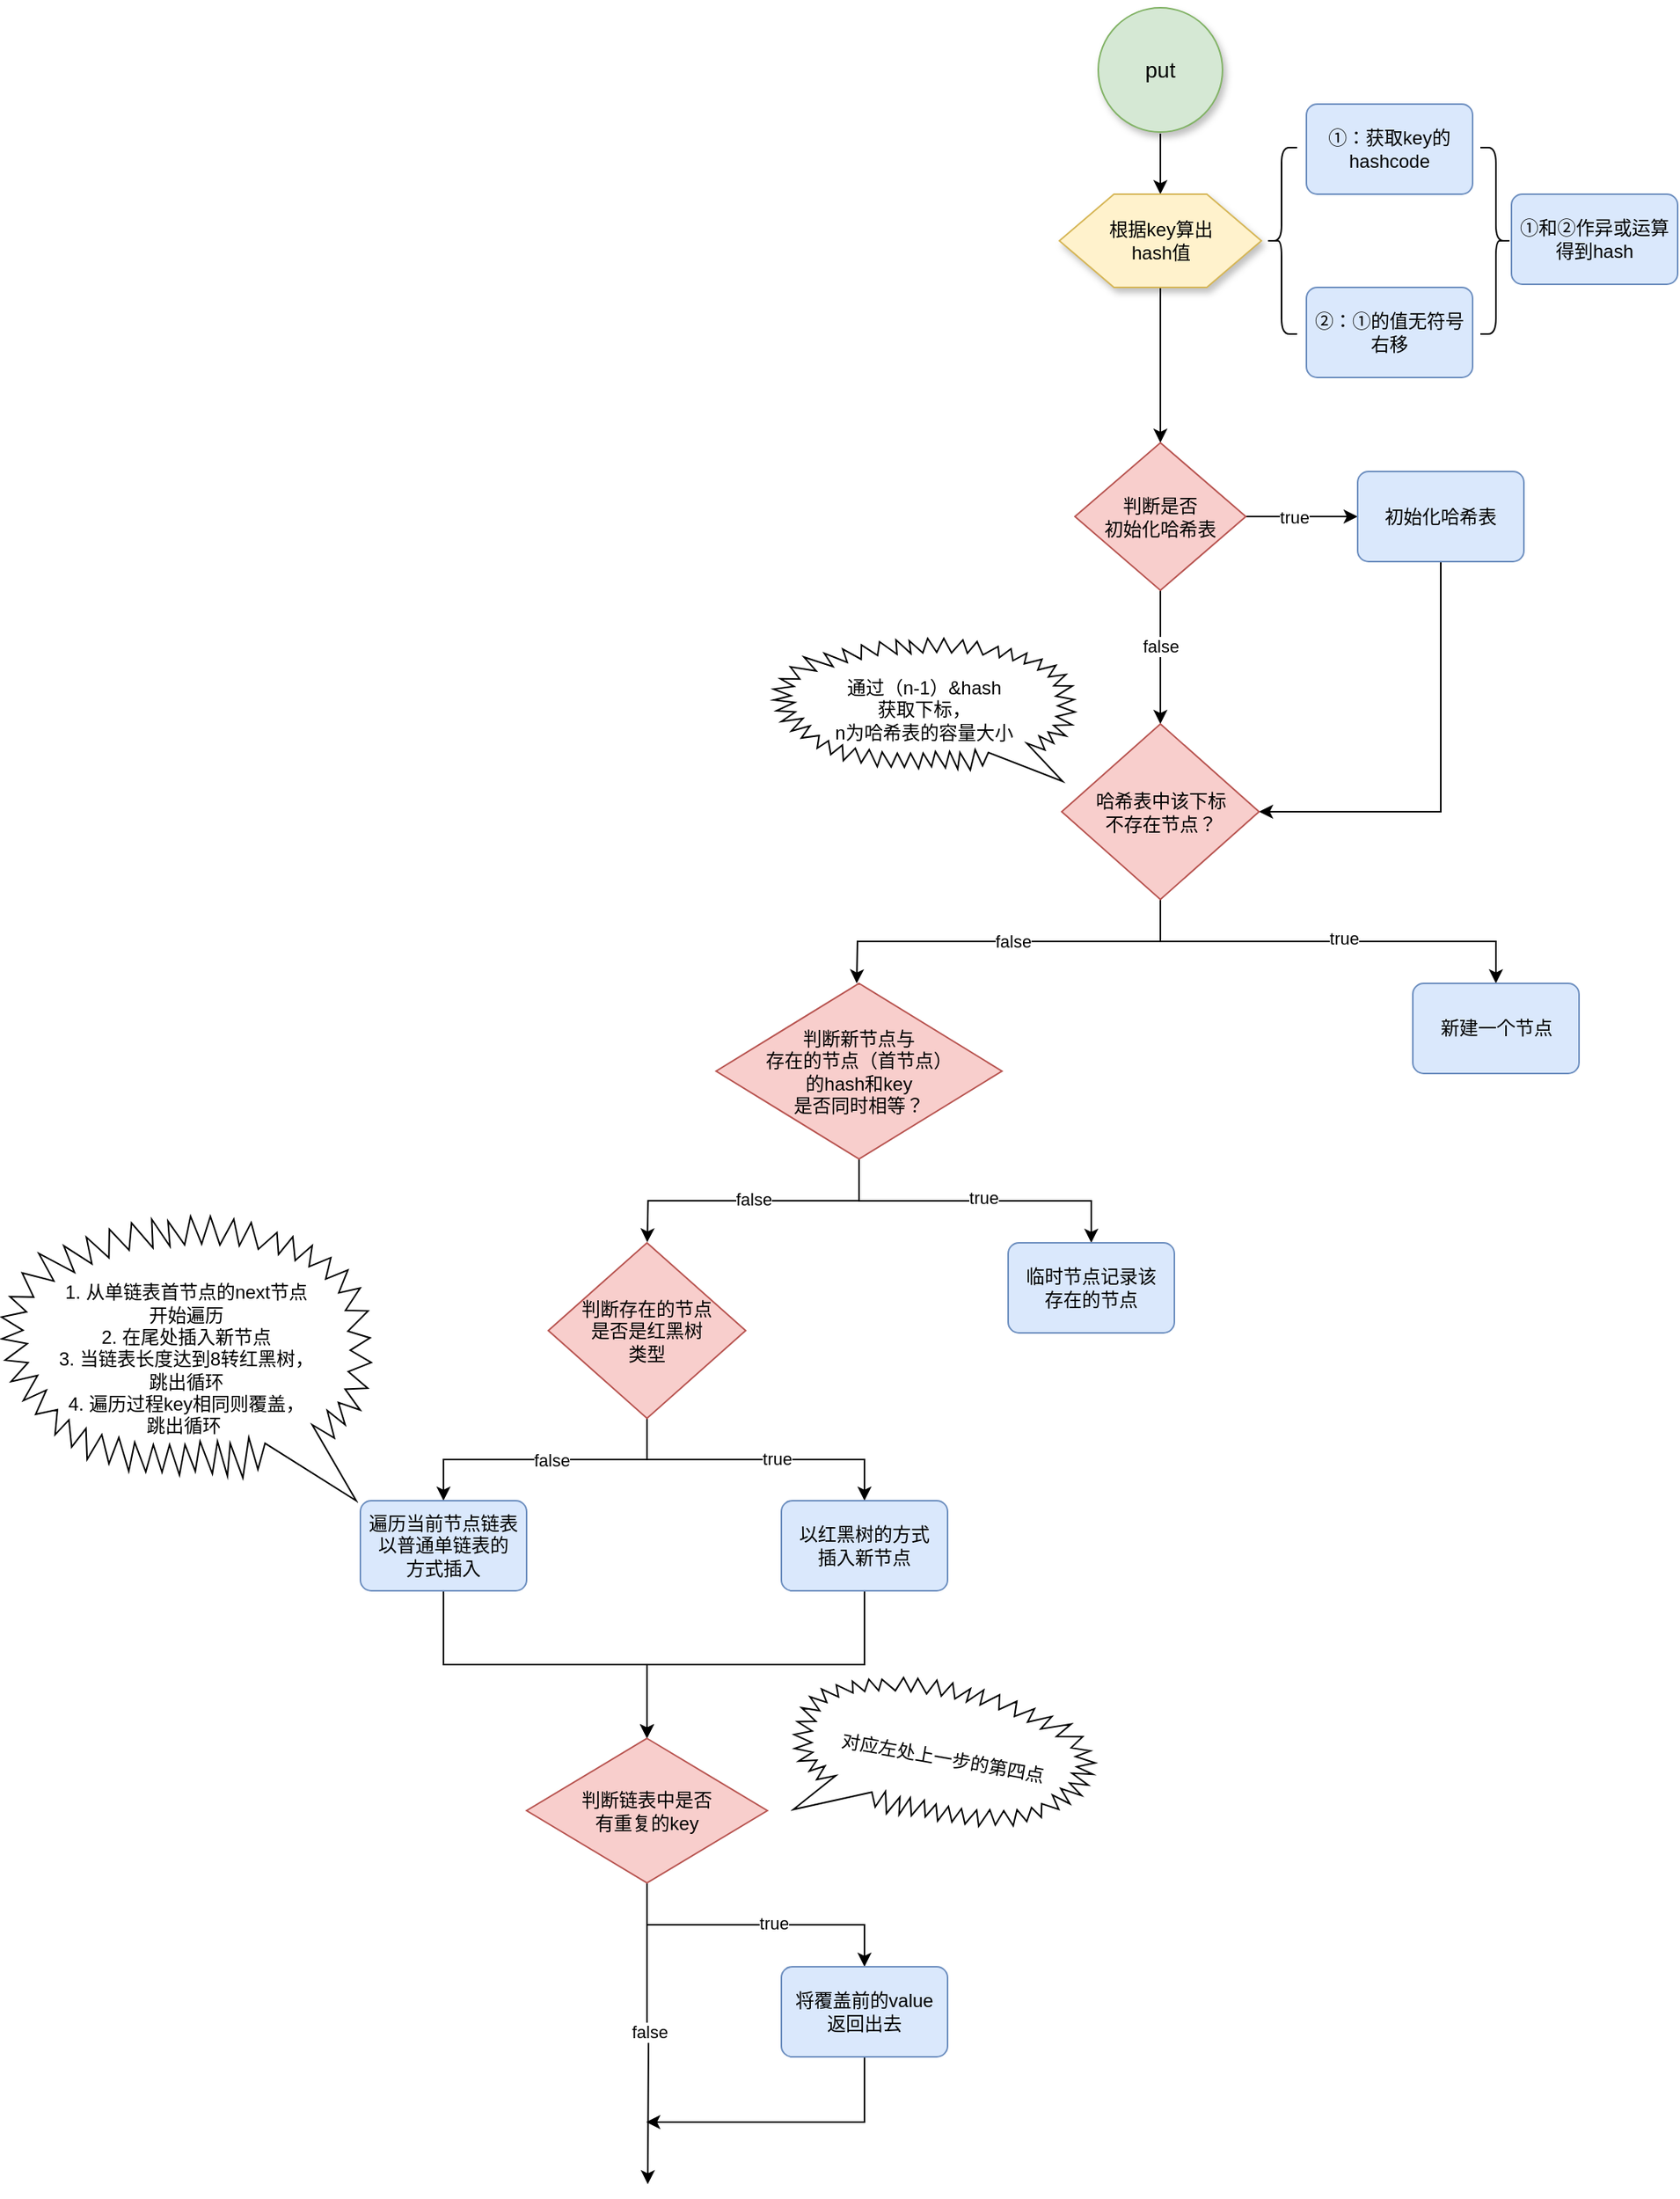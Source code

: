 <mxfile version="15.9.6" type="github">
  <diagram id="UgWwUjzvCQ6DFLD37Q7z" name="第 1 页">
    <mxGraphModel dx="1438" dy="579" grid="0" gridSize="10" guides="1" tooltips="1" connect="1" arrows="1" fold="1" page="0" pageScale="1" pageWidth="827" pageHeight="1169" math="0" shadow="0">
      <root>
        <mxCell id="0" />
        <mxCell id="1" parent="0" />
        <mxCell id="teVdkq-L4--7aLtD-7wO-7" value="" style="edgeStyle=orthogonalEdgeStyle;rounded=0;orthogonalLoop=1;jettySize=auto;html=1;fontSize=12;fontColor=#000000;strokeColor=#000000;" edge="1" parent="1" source="teVdkq-L4--7aLtD-7wO-1" target="teVdkq-L4--7aLtD-7wO-6">
          <mxGeometry relative="1" as="geometry" />
        </mxCell>
        <mxCell id="teVdkq-L4--7aLtD-7wO-1" value="&lt;font style=&quot;font-size: 14px;&quot;&gt;put&lt;/font&gt;" style="strokeWidth=1;html=1;shape=mxgraph.flowchart.start_2;whiteSpace=wrap;labelBorderColor=none;strokeColor=#82b366;perimeterSpacing=1;fillColor=#d5e8d4;shadow=1;fontSize=14;" vertex="1" parent="1">
          <mxGeometry x="400" y="40" width="80" height="80" as="geometry" />
        </mxCell>
        <mxCell id="teVdkq-L4--7aLtD-7wO-28" value="" style="edgeStyle=orthogonalEdgeStyle;rounded=0;orthogonalLoop=1;jettySize=auto;html=1;" edge="1" parent="1" source="teVdkq-L4--7aLtD-7wO-6" target="teVdkq-L4--7aLtD-7wO-17">
          <mxGeometry relative="1" as="geometry" />
        </mxCell>
        <mxCell id="teVdkq-L4--7aLtD-7wO-6" value="根据key算出&lt;br&gt;hash值" style="verticalLabelPosition=middle;verticalAlign=middle;html=1;shape=hexagon;perimeter=hexagonPerimeter2;arcSize=6;size=0.27;shadow=1;labelBorderColor=none;fontSize=12;strokeColor=#d6b656;strokeWidth=1;labelPosition=center;align=center;fillColor=#fff2cc;" vertex="1" parent="1">
          <mxGeometry x="375" y="160" width="130" height="60" as="geometry" />
        </mxCell>
        <mxCell id="teVdkq-L4--7aLtD-7wO-9" value="" style="shape=curlyBracket;whiteSpace=wrap;html=1;rounded=1;" vertex="1" parent="1">
          <mxGeometry x="508" y="130" width="20" height="120" as="geometry" />
        </mxCell>
        <mxCell id="teVdkq-L4--7aLtD-7wO-11" value="①：获取key的hashcode" style="rounded=1;whiteSpace=wrap;html=1;absoluteArcSize=1;arcSize=14;strokeWidth=1;fillColor=#dae8fc;strokeColor=#6c8ebf;" vertex="1" parent="1">
          <mxGeometry x="534" y="102" width="107" height="58" as="geometry" />
        </mxCell>
        <mxCell id="teVdkq-L4--7aLtD-7wO-12" value="②：①的值无符号右移" style="rounded=1;whiteSpace=wrap;html=1;absoluteArcSize=1;arcSize=14;strokeWidth=1;fillColor=#dae8fc;strokeColor=#6c8ebf;" vertex="1" parent="1">
          <mxGeometry x="534" y="220" width="107" height="58" as="geometry" />
        </mxCell>
        <mxCell id="teVdkq-L4--7aLtD-7wO-13" value="" style="shape=curlyBracket;whiteSpace=wrap;html=1;rounded=1;flipH=1;strokeWidth=1;" vertex="1" parent="1">
          <mxGeometry x="646" y="130" width="20" height="120" as="geometry" />
        </mxCell>
        <mxCell id="teVdkq-L4--7aLtD-7wO-14" value="①和②作异或运算得到hash" style="rounded=1;whiteSpace=wrap;html=1;absoluteArcSize=1;arcSize=14;strokeWidth=1;fillColor=#dae8fc;strokeColor=#6c8ebf;" vertex="1" parent="1">
          <mxGeometry x="666" y="160" width="107" height="58" as="geometry" />
        </mxCell>
        <mxCell id="teVdkq-L4--7aLtD-7wO-19" style="edgeStyle=orthogonalEdgeStyle;rounded=0;orthogonalLoop=1;jettySize=auto;html=1;exitX=1;exitY=0.5;exitDx=0;exitDy=0;exitPerimeter=0;entryX=0;entryY=0.5;entryDx=0;entryDy=0;" edge="1" parent="1" source="teVdkq-L4--7aLtD-7wO-17" target="teVdkq-L4--7aLtD-7wO-18">
          <mxGeometry relative="1" as="geometry" />
        </mxCell>
        <mxCell id="teVdkq-L4--7aLtD-7wO-21" value="true" style="edgeLabel;html=1;align=center;verticalAlign=middle;resizable=0;points=[];" vertex="1" connectable="0" parent="teVdkq-L4--7aLtD-7wO-19">
          <mxGeometry x="0.306" relative="1" as="geometry">
            <mxPoint x="-16" as="offset" />
          </mxGeometry>
        </mxCell>
        <mxCell id="teVdkq-L4--7aLtD-7wO-31" value="" style="edgeStyle=orthogonalEdgeStyle;rounded=0;orthogonalLoop=1;jettySize=auto;html=1;" edge="1" parent="1" source="teVdkq-L4--7aLtD-7wO-17" target="teVdkq-L4--7aLtD-7wO-30">
          <mxGeometry relative="1" as="geometry" />
        </mxCell>
        <mxCell id="teVdkq-L4--7aLtD-7wO-32" value="false" style="edgeLabel;html=1;align=center;verticalAlign=middle;resizable=0;points=[];" vertex="1" connectable="0" parent="teVdkq-L4--7aLtD-7wO-31">
          <mxGeometry x="0.283" y="-2" relative="1" as="geometry">
            <mxPoint x="2" y="-19" as="offset" />
          </mxGeometry>
        </mxCell>
        <mxCell id="teVdkq-L4--7aLtD-7wO-17" value="判断是否&lt;br&gt;初始化哈希表" style="strokeWidth=1;html=1;shape=mxgraph.flowchart.decision;whiteSpace=wrap;fillColor=#f8cecc;strokeColor=#b85450;" vertex="1" parent="1">
          <mxGeometry x="385" y="320" width="110" height="95" as="geometry" />
        </mxCell>
        <mxCell id="teVdkq-L4--7aLtD-7wO-33" style="edgeStyle=orthogonalEdgeStyle;rounded=0;orthogonalLoop=1;jettySize=auto;html=1;exitX=0.5;exitY=1;exitDx=0;exitDy=0;entryX=1;entryY=0.5;entryDx=0;entryDy=0;entryPerimeter=0;" edge="1" parent="1" source="teVdkq-L4--7aLtD-7wO-18" target="teVdkq-L4--7aLtD-7wO-30">
          <mxGeometry relative="1" as="geometry" />
        </mxCell>
        <mxCell id="teVdkq-L4--7aLtD-7wO-18" value="初始化哈希表" style="rounded=1;whiteSpace=wrap;html=1;absoluteArcSize=1;arcSize=14;strokeWidth=1;fillColor=#dae8fc;strokeColor=#6c8ebf;" vertex="1" parent="1">
          <mxGeometry x="567" y="338.5" width="107" height="58" as="geometry" />
        </mxCell>
        <mxCell id="teVdkq-L4--7aLtD-7wO-54" style="edgeStyle=orthogonalEdgeStyle;rounded=0;orthogonalLoop=1;jettySize=auto;html=1;exitX=0.5;exitY=1;exitDx=0;exitDy=0;exitPerimeter=0;entryX=0.5;entryY=0;entryDx=0;entryDy=0;strokeColor=#000000;" edge="1" parent="1" source="teVdkq-L4--7aLtD-7wO-30" target="teVdkq-L4--7aLtD-7wO-44">
          <mxGeometry relative="1" as="geometry" />
        </mxCell>
        <mxCell id="teVdkq-L4--7aLtD-7wO-61" value="true" style="edgeLabel;html=1;align=center;verticalAlign=middle;resizable=0;points=[];" vertex="1" connectable="0" parent="teVdkq-L4--7aLtD-7wO-54">
          <mxGeometry x="0.074" y="2" relative="1" as="geometry">
            <mxPoint as="offset" />
          </mxGeometry>
        </mxCell>
        <mxCell id="teVdkq-L4--7aLtD-7wO-67" style="edgeStyle=orthogonalEdgeStyle;rounded=0;orthogonalLoop=1;jettySize=auto;html=1;exitX=0.5;exitY=1;exitDx=0;exitDy=0;exitPerimeter=0;entryX=0.5;entryY=0;entryDx=0;entryDy=0;strokeColor=#000000;" edge="1" parent="1" source="teVdkq-L4--7aLtD-7wO-30">
          <mxGeometry relative="1" as="geometry">
            <mxPoint x="244.5" y="668" as="targetPoint" />
          </mxGeometry>
        </mxCell>
        <mxCell id="teVdkq-L4--7aLtD-7wO-68" value="false" style="edgeLabel;html=1;align=center;verticalAlign=middle;resizable=0;points=[];" vertex="1" connectable="0" parent="teVdkq-L4--7aLtD-7wO-67">
          <mxGeometry x="-0.157" relative="1" as="geometry">
            <mxPoint x="-17" as="offset" />
          </mxGeometry>
        </mxCell>
        <mxCell id="teVdkq-L4--7aLtD-7wO-30" value="哈希表中该下标&lt;br&gt;不存在节点？" style="strokeWidth=1;html=1;shape=mxgraph.flowchart.decision;whiteSpace=wrap;fillColor=#f8cecc;strokeColor=#b85450;" vertex="1" parent="1">
          <mxGeometry x="376.5" y="501" width="127" height="113" as="geometry" />
        </mxCell>
        <mxCell id="teVdkq-L4--7aLtD-7wO-42" value="通过（n-1）&amp;amp;hash&lt;br&gt;获取下标，&lt;br&gt;n为哈希表的容量大小" style="whiteSpace=wrap;html=1;shape=mxgraph.basic.loud_callout;strokeWidth=1;flipH=1;" vertex="1" parent="1">
          <mxGeometry x="191" y="446" width="194" height="92" as="geometry" />
        </mxCell>
        <mxCell id="teVdkq-L4--7aLtD-7wO-44" value="新建一个节点" style="rounded=1;whiteSpace=wrap;html=1;absoluteArcSize=1;arcSize=14;strokeWidth=1;fillColor=#dae8fc;strokeColor=#6c8ebf;" vertex="1" parent="1">
          <mxGeometry x="602.5" y="668" width="107" height="58" as="geometry" />
        </mxCell>
        <mxCell id="teVdkq-L4--7aLtD-7wO-71" style="edgeStyle=orthogonalEdgeStyle;rounded=0;orthogonalLoop=1;jettySize=auto;html=1;exitX=0.5;exitY=1;exitDx=0;exitDy=0;exitPerimeter=0;entryX=0.5;entryY=0;entryDx=0;entryDy=0;strokeColor=#000000;" edge="1" parent="1" source="teVdkq-L4--7aLtD-7wO-69" target="teVdkq-L4--7aLtD-7wO-70">
          <mxGeometry relative="1" as="geometry" />
        </mxCell>
        <mxCell id="teVdkq-L4--7aLtD-7wO-72" value="true" style="edgeLabel;html=1;align=center;verticalAlign=middle;resizable=0;points=[];" vertex="1" connectable="0" parent="teVdkq-L4--7aLtD-7wO-71">
          <mxGeometry x="0.109" y="4" relative="1" as="geometry">
            <mxPoint x="-6" y="2" as="offset" />
          </mxGeometry>
        </mxCell>
        <mxCell id="teVdkq-L4--7aLtD-7wO-73" style="edgeStyle=orthogonalEdgeStyle;rounded=0;orthogonalLoop=1;jettySize=auto;html=1;exitX=0.5;exitY=1;exitDx=0;exitDy=0;exitPerimeter=0;strokeColor=#000000;" edge="1" parent="1" source="teVdkq-L4--7aLtD-7wO-69">
          <mxGeometry relative="1" as="geometry">
            <mxPoint x="109.667" y="834.667" as="targetPoint" />
          </mxGeometry>
        </mxCell>
        <mxCell id="teVdkq-L4--7aLtD-7wO-74" value="false" style="edgeLabel;html=1;align=center;verticalAlign=middle;resizable=0;points=[];" vertex="1" connectable="0" parent="teVdkq-L4--7aLtD-7wO-73">
          <mxGeometry x="-0.077" y="1" relative="1" as="geometry">
            <mxPoint x="-8" y="-2" as="offset" />
          </mxGeometry>
        </mxCell>
        <mxCell id="teVdkq-L4--7aLtD-7wO-69" value="判断新节点与&lt;br&gt;存在的节点（首节点）&lt;br&gt;的hash和key&lt;br&gt;是否同时相等？" style="strokeWidth=1;html=1;shape=mxgraph.flowchart.decision;whiteSpace=wrap;fillColor=#f8cecc;strokeColor=#b85450;" vertex="1" parent="1">
          <mxGeometry x="154" y="668" width="184" height="113" as="geometry" />
        </mxCell>
        <mxCell id="teVdkq-L4--7aLtD-7wO-70" value="临时节点记录该&lt;br&gt;存在的节点" style="rounded=1;whiteSpace=wrap;html=1;absoluteArcSize=1;arcSize=14;strokeWidth=1;fillColor=#dae8fc;strokeColor=#6c8ebf;" vertex="1" parent="1">
          <mxGeometry x="342" y="835" width="107" height="58" as="geometry" />
        </mxCell>
        <mxCell id="teVdkq-L4--7aLtD-7wO-79" style="edgeStyle=orthogonalEdgeStyle;rounded=0;orthogonalLoop=1;jettySize=auto;html=1;exitX=0.5;exitY=1;exitDx=0;exitDy=0;exitPerimeter=0;entryX=0.5;entryY=0;entryDx=0;entryDy=0;strokeColor=#000000;" edge="1" parent="1" source="teVdkq-L4--7aLtD-7wO-76" target="teVdkq-L4--7aLtD-7wO-78">
          <mxGeometry relative="1" as="geometry" />
        </mxCell>
        <mxCell id="teVdkq-L4--7aLtD-7wO-80" value="true" style="edgeLabel;html=1;align=center;verticalAlign=middle;resizable=0;points=[];" vertex="1" connectable="0" parent="teVdkq-L4--7aLtD-7wO-79">
          <mxGeometry x="0.142" y="1" relative="1" as="geometry">
            <mxPoint as="offset" />
          </mxGeometry>
        </mxCell>
        <mxCell id="teVdkq-L4--7aLtD-7wO-82" style="edgeStyle=orthogonalEdgeStyle;rounded=0;orthogonalLoop=1;jettySize=auto;html=1;exitX=0.5;exitY=1;exitDx=0;exitDy=0;exitPerimeter=0;strokeColor=#000000;" edge="1" parent="1" source="teVdkq-L4--7aLtD-7wO-76" target="teVdkq-L4--7aLtD-7wO-81">
          <mxGeometry relative="1" as="geometry" />
        </mxCell>
        <mxCell id="teVdkq-L4--7aLtD-7wO-83" value="false" style="edgeLabel;html=1;align=center;verticalAlign=middle;resizable=0;points=[];" vertex="1" connectable="0" parent="teVdkq-L4--7aLtD-7wO-82">
          <mxGeometry x="-0.198" y="1" relative="1" as="geometry">
            <mxPoint x="-14" y="-1" as="offset" />
          </mxGeometry>
        </mxCell>
        <mxCell id="teVdkq-L4--7aLtD-7wO-76" value="判断存在的节点&lt;br&gt;是否是红黑树&lt;br&gt;类型" style="strokeWidth=1;html=1;shape=mxgraph.flowchart.decision;whiteSpace=wrap;fillColor=#f8cecc;strokeColor=#b85450;" vertex="1" parent="1">
          <mxGeometry x="46" y="835" width="127" height="113" as="geometry" />
        </mxCell>
        <mxCell id="teVdkq-L4--7aLtD-7wO-87" style="edgeStyle=orthogonalEdgeStyle;rounded=0;orthogonalLoop=1;jettySize=auto;html=1;exitX=0.5;exitY=1;exitDx=0;exitDy=0;entryX=0.5;entryY=0;entryDx=0;entryDy=0;entryPerimeter=0;strokeColor=#000000;" edge="1" parent="1" source="teVdkq-L4--7aLtD-7wO-78" target="teVdkq-L4--7aLtD-7wO-85">
          <mxGeometry relative="1" as="geometry" />
        </mxCell>
        <mxCell id="teVdkq-L4--7aLtD-7wO-78" value="以红黑树的方式&lt;br&gt;插入新节点" style="rounded=1;whiteSpace=wrap;html=1;absoluteArcSize=1;arcSize=14;strokeWidth=1;fillColor=#dae8fc;strokeColor=#6c8ebf;" vertex="1" parent="1">
          <mxGeometry x="196" y="1001" width="107" height="58" as="geometry" />
        </mxCell>
        <mxCell id="teVdkq-L4--7aLtD-7wO-86" style="edgeStyle=orthogonalEdgeStyle;rounded=0;orthogonalLoop=1;jettySize=auto;html=1;exitX=0.5;exitY=1;exitDx=0;exitDy=0;entryX=0.5;entryY=0;entryDx=0;entryDy=0;entryPerimeter=0;strokeColor=#000000;" edge="1" parent="1" source="teVdkq-L4--7aLtD-7wO-81" target="teVdkq-L4--7aLtD-7wO-85">
          <mxGeometry relative="1" as="geometry" />
        </mxCell>
        <mxCell id="teVdkq-L4--7aLtD-7wO-81" value="遍历当前节点链表&lt;br&gt;以普通单链表的&lt;br&gt;方式插入" style="rounded=1;whiteSpace=wrap;html=1;absoluteArcSize=1;arcSize=14;strokeWidth=1;fillColor=#dae8fc;strokeColor=#6c8ebf;" vertex="1" parent="1">
          <mxGeometry x="-75" y="1001" width="107" height="58" as="geometry" />
        </mxCell>
        <mxCell id="teVdkq-L4--7aLtD-7wO-84" value="1. 从单链表首节点的next节点&lt;br&gt;开始遍历&lt;br&gt;2.&amp;nbsp;在尾处插入新节点&lt;br&gt;3.&amp;nbsp;当链表长度达到8转红黑树，&lt;br&gt;跳出循环&lt;br&gt;4.&amp;nbsp;遍历过程key相同则覆盖，&lt;br&gt;跳出循环&amp;nbsp;" style="whiteSpace=wrap;html=1;shape=mxgraph.basic.loud_callout;strokeWidth=1;flipH=1;align=center;" vertex="1" parent="1">
          <mxGeometry x="-306" y="818" width="238" height="183" as="geometry" />
        </mxCell>
        <mxCell id="teVdkq-L4--7aLtD-7wO-90" style="edgeStyle=orthogonalEdgeStyle;rounded=0;orthogonalLoop=1;jettySize=auto;html=1;exitX=0.5;exitY=1;exitDx=0;exitDy=0;exitPerimeter=0;strokeColor=#000000;" edge="1" parent="1" source="teVdkq-L4--7aLtD-7wO-85" target="teVdkq-L4--7aLtD-7wO-89">
          <mxGeometry relative="1" as="geometry" />
        </mxCell>
        <mxCell id="teVdkq-L4--7aLtD-7wO-91" value="true" style="edgeLabel;html=1;align=center;verticalAlign=middle;resizable=0;points=[];" vertex="1" connectable="0" parent="teVdkq-L4--7aLtD-7wO-90">
          <mxGeometry x="0.114" y="1" relative="1" as="geometry">
            <mxPoint as="offset" />
          </mxGeometry>
        </mxCell>
        <mxCell id="teVdkq-L4--7aLtD-7wO-92" style="edgeStyle=orthogonalEdgeStyle;rounded=0;orthogonalLoop=1;jettySize=auto;html=1;exitX=0.5;exitY=1;exitDx=0;exitDy=0;exitPerimeter=0;strokeColor=#000000;" edge="1" parent="1" source="teVdkq-L4--7aLtD-7wO-85">
          <mxGeometry relative="1" as="geometry">
            <mxPoint x="110" y="1441" as="targetPoint" />
          </mxGeometry>
        </mxCell>
        <mxCell id="teVdkq-L4--7aLtD-7wO-93" value="false" style="edgeLabel;html=1;align=center;verticalAlign=middle;resizable=0;points=[];" vertex="1" connectable="0" parent="teVdkq-L4--7aLtD-7wO-92">
          <mxGeometry x="0.275" y="2" relative="1" as="geometry">
            <mxPoint x="-2" y="-28" as="offset" />
          </mxGeometry>
        </mxCell>
        <mxCell id="teVdkq-L4--7aLtD-7wO-85" value="判断链表中是否&lt;br&gt;有重复的key" style="strokeWidth=1;html=1;shape=mxgraph.flowchart.decision;whiteSpace=wrap;fillColor=#f8cecc;strokeColor=#b85450;" vertex="1" parent="1">
          <mxGeometry x="32" y="1154" width="155" height="93" as="geometry" />
        </mxCell>
        <mxCell id="teVdkq-L4--7aLtD-7wO-88" value="对应左处上一步的第四点" style="whiteSpace=wrap;html=1;shape=mxgraph.basic.loud_callout;strokeWidth=1;flipH=0;rotation=10;" vertex="1" parent="1">
          <mxGeometry x="203" y="1118" width="194" height="98" as="geometry" />
        </mxCell>
        <mxCell id="teVdkq-L4--7aLtD-7wO-95" style="edgeStyle=orthogonalEdgeStyle;rounded=0;orthogonalLoop=1;jettySize=auto;html=1;exitX=0.5;exitY=1;exitDx=0;exitDy=0;strokeColor=#000000;" edge="1" parent="1" source="teVdkq-L4--7aLtD-7wO-89">
          <mxGeometry relative="1" as="geometry">
            <mxPoint x="109" y="1401" as="targetPoint" />
            <Array as="points">
              <mxPoint x="250" y="1401" />
            </Array>
          </mxGeometry>
        </mxCell>
        <mxCell id="teVdkq-L4--7aLtD-7wO-89" value="将覆盖前的value&lt;br&gt;返回出去" style="rounded=1;whiteSpace=wrap;html=1;absoluteArcSize=1;arcSize=14;strokeWidth=1;fillColor=#dae8fc;strokeColor=#6c8ebf;" vertex="1" parent="1">
          <mxGeometry x="196" y="1301" width="107" height="58" as="geometry" />
        </mxCell>
      </root>
    </mxGraphModel>
  </diagram>
</mxfile>
